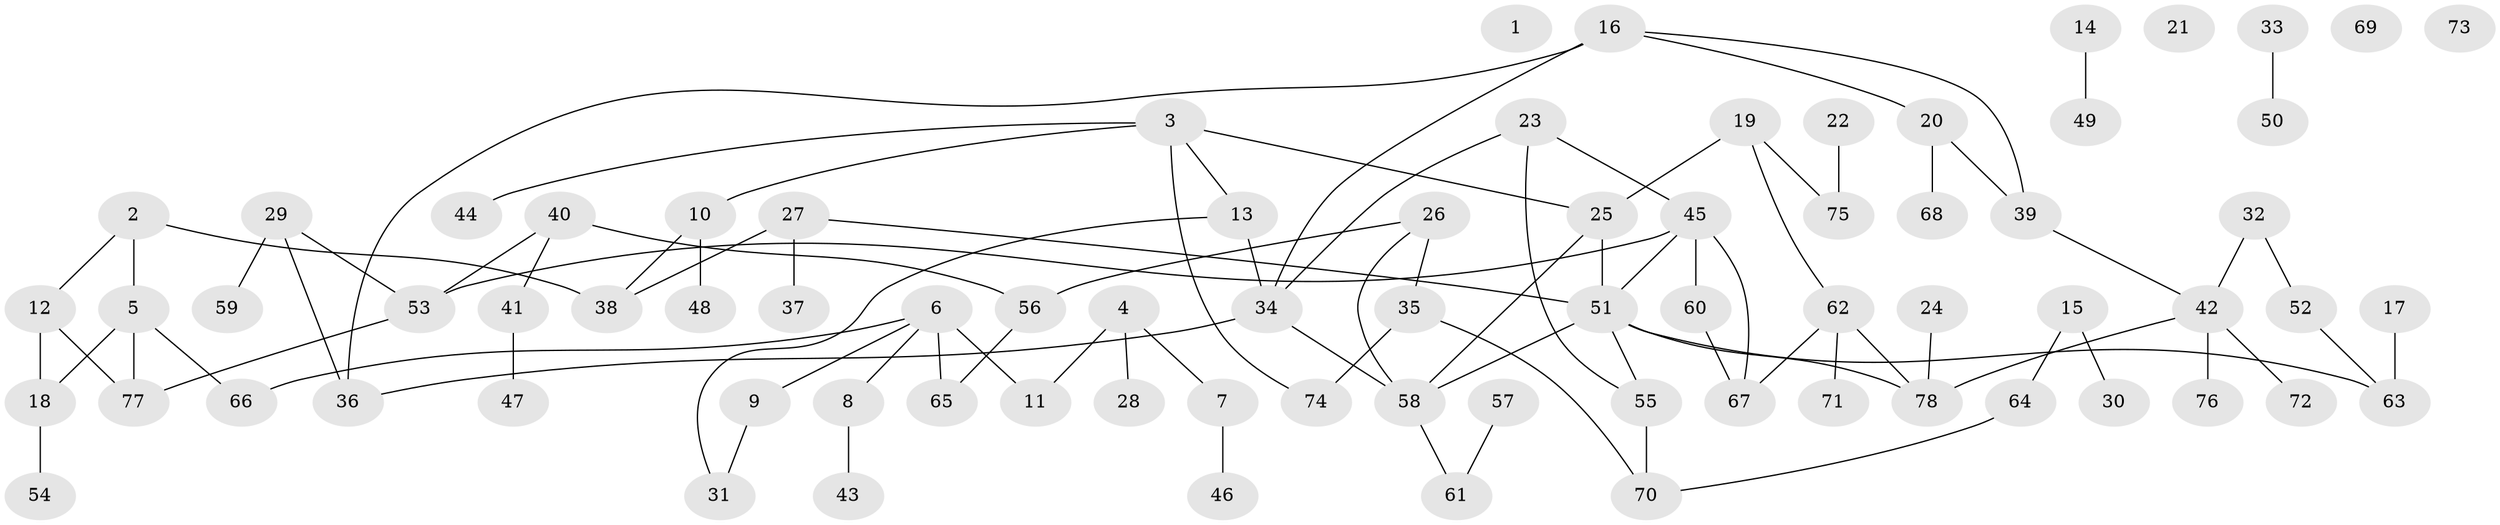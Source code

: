 // Generated by graph-tools (version 1.1) at 2025/39/03/09/25 04:39:20]
// undirected, 78 vertices, 92 edges
graph export_dot {
graph [start="1"]
  node [color=gray90,style=filled];
  1;
  2;
  3;
  4;
  5;
  6;
  7;
  8;
  9;
  10;
  11;
  12;
  13;
  14;
  15;
  16;
  17;
  18;
  19;
  20;
  21;
  22;
  23;
  24;
  25;
  26;
  27;
  28;
  29;
  30;
  31;
  32;
  33;
  34;
  35;
  36;
  37;
  38;
  39;
  40;
  41;
  42;
  43;
  44;
  45;
  46;
  47;
  48;
  49;
  50;
  51;
  52;
  53;
  54;
  55;
  56;
  57;
  58;
  59;
  60;
  61;
  62;
  63;
  64;
  65;
  66;
  67;
  68;
  69;
  70;
  71;
  72;
  73;
  74;
  75;
  76;
  77;
  78;
  2 -- 5;
  2 -- 12;
  2 -- 38;
  3 -- 10;
  3 -- 13;
  3 -- 25;
  3 -- 44;
  3 -- 74;
  4 -- 7;
  4 -- 11;
  4 -- 28;
  5 -- 18;
  5 -- 66;
  5 -- 77;
  6 -- 8;
  6 -- 9;
  6 -- 11;
  6 -- 65;
  6 -- 66;
  7 -- 46;
  8 -- 43;
  9 -- 31;
  10 -- 38;
  10 -- 48;
  12 -- 18;
  12 -- 77;
  13 -- 31;
  13 -- 34;
  14 -- 49;
  15 -- 30;
  15 -- 64;
  16 -- 20;
  16 -- 34;
  16 -- 36;
  16 -- 39;
  17 -- 63;
  18 -- 54;
  19 -- 25;
  19 -- 62;
  19 -- 75;
  20 -- 39;
  20 -- 68;
  22 -- 75;
  23 -- 34;
  23 -- 45;
  23 -- 55;
  24 -- 78;
  25 -- 51;
  25 -- 58;
  26 -- 35;
  26 -- 56;
  26 -- 58;
  27 -- 37;
  27 -- 38;
  27 -- 51;
  29 -- 36;
  29 -- 53;
  29 -- 59;
  32 -- 42;
  32 -- 52;
  33 -- 50;
  34 -- 36;
  34 -- 58;
  35 -- 70;
  35 -- 74;
  39 -- 42;
  40 -- 41;
  40 -- 53;
  40 -- 56;
  41 -- 47;
  42 -- 72;
  42 -- 76;
  42 -- 78;
  45 -- 51;
  45 -- 53;
  45 -- 60;
  45 -- 67;
  51 -- 55;
  51 -- 58;
  51 -- 63;
  51 -- 78;
  52 -- 63;
  53 -- 77;
  55 -- 70;
  56 -- 65;
  57 -- 61;
  58 -- 61;
  60 -- 67;
  62 -- 67;
  62 -- 71;
  62 -- 78;
  64 -- 70;
}
